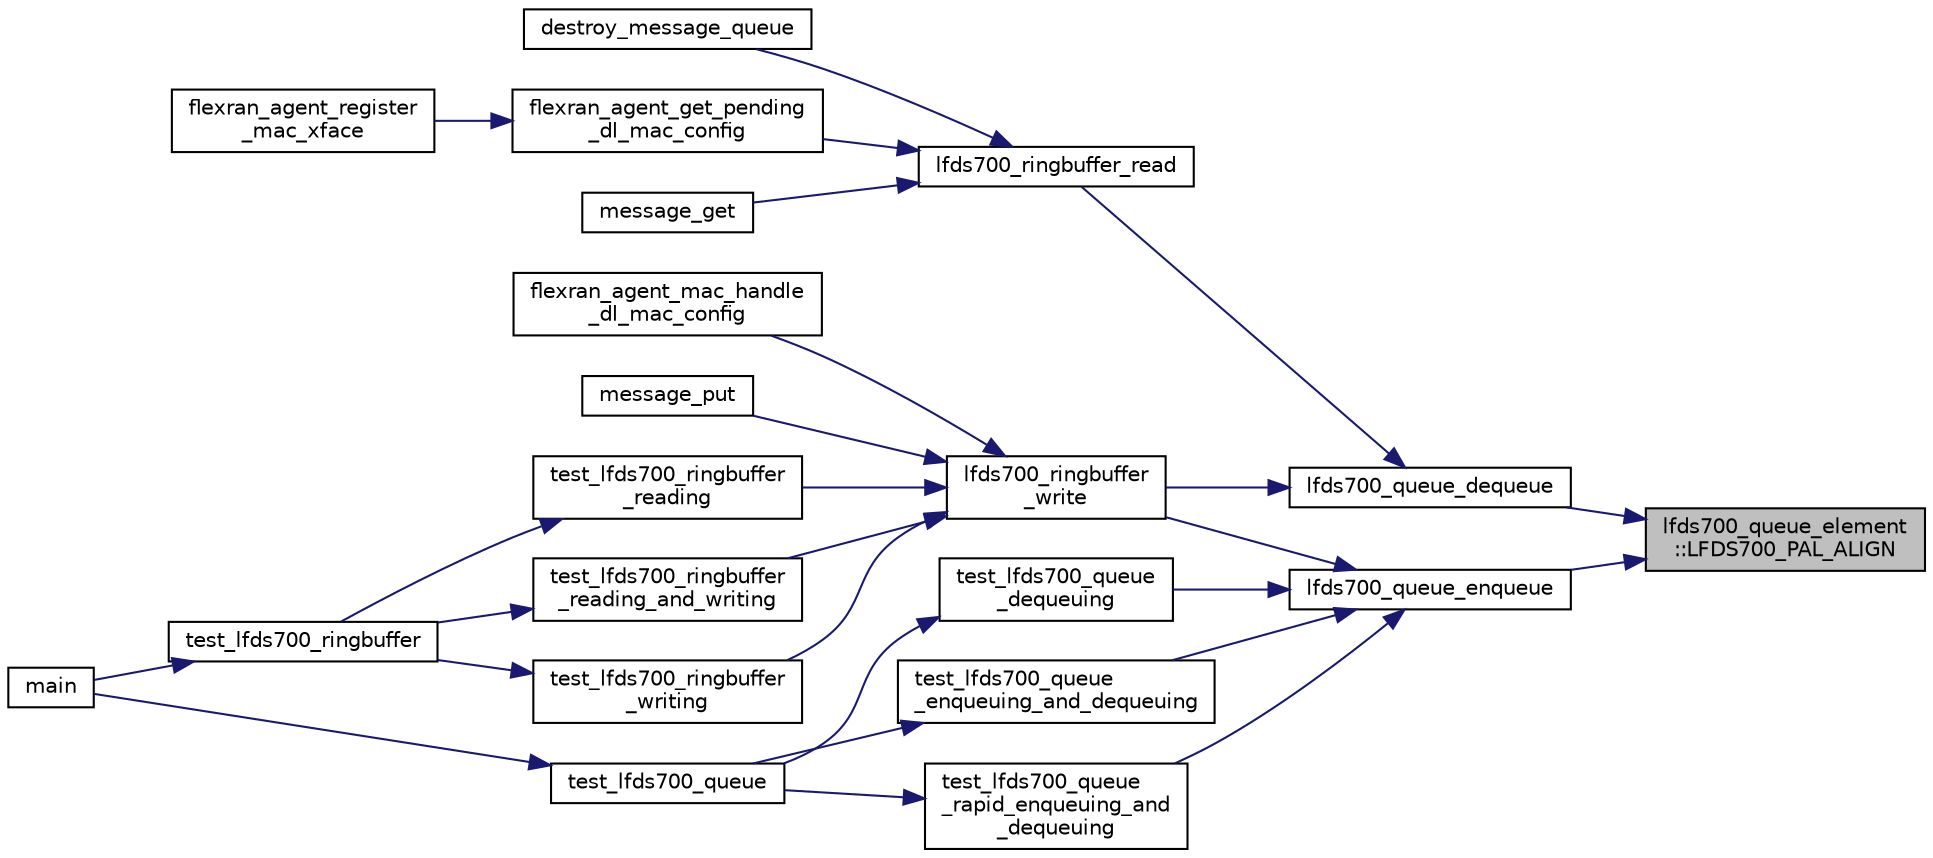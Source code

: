 digraph "lfds700_queue_element::LFDS700_PAL_ALIGN"
{
 // LATEX_PDF_SIZE
  edge [fontname="Helvetica",fontsize="10",labelfontname="Helvetica",labelfontsize="10"];
  node [fontname="Helvetica",fontsize="10",shape=record];
  rankdir="RL";
  Node1 [label="lfds700_queue_element\l::LFDS700_PAL_ALIGN",height=0.2,width=0.4,color="black", fillcolor="grey75", style="filled", fontcolor="black",tooltip=" "];
  Node1 -> Node2 [dir="back",color="midnightblue",fontsize="10",style="solid",fontname="Helvetica"];
  Node2 [label="lfds700_queue_dequeue",height=0.2,width=0.4,color="black", fillcolor="white", style="filled",URL="$lfds700__queue__dequeue_8c.html#a82df4f760736daa2fd8eed50cb5e5f19",tooltip=" "];
  Node2 -> Node3 [dir="back",color="midnightblue",fontsize="10",style="solid",fontname="Helvetica"];
  Node3 [label="lfds700_ringbuffer_read",height=0.2,width=0.4,color="black", fillcolor="white", style="filled",URL="$lfds700__ringbuffer__read_8c.html#aadcf10a53d6b40fd06a952883f40c8d4",tooltip=" "];
  Node3 -> Node4 [dir="back",color="midnightblue",fontsize="10",style="solid",fontname="Helvetica"];
  Node4 [label="destroy_message_queue",height=0.2,width=0.4,color="black", fillcolor="white", style="filled",URL="$ringbuffer__queue_8c.html#a0aaddf433ec6e80f37413d4383ab8e1d",tooltip=" "];
  Node3 -> Node5 [dir="back",color="midnightblue",fontsize="10",style="solid",fontname="Helvetica"];
  Node5 [label="flexran_agent_get_pending\l_dl_mac_config",height=0.2,width=0.4,color="black", fillcolor="white", style="filled",URL="$flexran__agent__mac_8h.html#a1298e0645a725e0f55a3176e7507ea41",tooltip="Provide to the scheduler a pending dl_mac_config message."];
  Node5 -> Node6 [dir="back",color="midnightblue",fontsize="10",style="solid",fontname="Helvetica"];
  Node6 [label="flexran_agent_register\l_mac_xface",height=0.2,width=0.4,color="black", fillcolor="white", style="filled",URL="$flexran__agent__mac_8h.html#a02c0651723d60613f89fb4aed1e53103",tooltip=" "];
  Node3 -> Node7 [dir="back",color="midnightblue",fontsize="10",style="solid",fontname="Helvetica"];
  Node7 [label="message_get",height=0.2,width=0.4,color="black", fillcolor="white", style="filled",URL="$ringbuffer__queue_8c.html#a53bbf1c7775d063505f4ac09998940f0",tooltip=" "];
  Node2 -> Node8 [dir="back",color="midnightblue",fontsize="10",style="solid",fontname="Helvetica"];
  Node8 [label="lfds700_ringbuffer\l_write",height=0.2,width=0.4,color="black", fillcolor="white", style="filled",URL="$lfds700__ringbuffer__write_8c.html#a8e3394811e09687120e06f604c9047d1",tooltip=" "];
  Node8 -> Node9 [dir="back",color="midnightblue",fontsize="10",style="solid",fontname="Helvetica"];
  Node9 [label="flexran_agent_mac_handle\l_dl_mac_config",height=0.2,width=0.4,color="black", fillcolor="white", style="filled",URL="$flexran__agent__mac_8h.html#a1507bf6c07489a11af19db72c6e09cb9",tooltip=" "];
  Node8 -> Node10 [dir="back",color="midnightblue",fontsize="10",style="solid",fontname="Helvetica"];
  Node10 [label="message_put",height=0.2,width=0.4,color="black", fillcolor="white", style="filled",URL="$ringbuffer__queue_8c.html#ad138f3a380c5f1f5638758702314989f",tooltip=" "];
  Node8 -> Node11 [dir="back",color="midnightblue",fontsize="10",style="solid",fontname="Helvetica"];
  Node11 [label="test_lfds700_ringbuffer\l_reading",height=0.2,width=0.4,color="black", fillcolor="white", style="filled",URL="$test__lfds700__ringbuffer__reading_8c.html#a1f73c91d5a729d4f57ba0fd3d47a455b",tooltip=" "];
  Node11 -> Node12 [dir="back",color="midnightblue",fontsize="10",style="solid",fontname="Helvetica"];
  Node12 [label="test_lfds700_ringbuffer",height=0.2,width=0.4,color="black", fillcolor="white", style="filled",URL="$test__lfds700__ringbuffer_8c.html#a56f654cc3514aa7b71a1a0b6cf9e7a16",tooltip=" "];
  Node12 -> Node13 [dir="back",color="midnightblue",fontsize="10",style="solid",fontname="Helvetica"];
  Node13 [label="main",height=0.2,width=0.4,color="black", fillcolor="white", style="filled",URL="$UTIL_2LFDS_2liblfds7_80_80_2test_2src_2main_8c.html#a3c04138a5bfe5d72780bb7e82a18e627",tooltip=" "];
  Node8 -> Node14 [dir="back",color="midnightblue",fontsize="10",style="solid",fontname="Helvetica"];
  Node14 [label="test_lfds700_ringbuffer\l_reading_and_writing",height=0.2,width=0.4,color="black", fillcolor="white", style="filled",URL="$test__lfds700__ringbuffer__reading__and__writing_8c.html#a5bea244c67d9fdc1d2c619381b6ca1ef",tooltip=" "];
  Node14 -> Node12 [dir="back",color="midnightblue",fontsize="10",style="solid",fontname="Helvetica"];
  Node8 -> Node15 [dir="back",color="midnightblue",fontsize="10",style="solid",fontname="Helvetica"];
  Node15 [label="test_lfds700_ringbuffer\l_writing",height=0.2,width=0.4,color="black", fillcolor="white", style="filled",URL="$test__lfds700__ringbuffer__writing_8c.html#ac69e91648dea738f7d25fa04f368ce85",tooltip=" "];
  Node15 -> Node12 [dir="back",color="midnightblue",fontsize="10",style="solid",fontname="Helvetica"];
  Node1 -> Node16 [dir="back",color="midnightblue",fontsize="10",style="solid",fontname="Helvetica"];
  Node16 [label="lfds700_queue_enqueue",height=0.2,width=0.4,color="black", fillcolor="white", style="filled",URL="$lfds700__queue__enqueue_8c.html#a5496c0f2698b899e474d56cc21ea13af",tooltip=" "];
  Node16 -> Node8 [dir="back",color="midnightblue",fontsize="10",style="solid",fontname="Helvetica"];
  Node16 -> Node17 [dir="back",color="midnightblue",fontsize="10",style="solid",fontname="Helvetica"];
  Node17 [label="test_lfds700_queue\l_dequeuing",height=0.2,width=0.4,color="black", fillcolor="white", style="filled",URL="$test__lfds700__queue__dequeuing_8c.html#a1be573bca879155313571a0325976061",tooltip=" "];
  Node17 -> Node18 [dir="back",color="midnightblue",fontsize="10",style="solid",fontname="Helvetica"];
  Node18 [label="test_lfds700_queue",height=0.2,width=0.4,color="black", fillcolor="white", style="filled",URL="$test__lfds700__queue_8c.html#a677b7e16b0c961029a7a557e43111836",tooltip=" "];
  Node18 -> Node13 [dir="back",color="midnightblue",fontsize="10",style="solid",fontname="Helvetica"];
  Node16 -> Node19 [dir="back",color="midnightblue",fontsize="10",style="solid",fontname="Helvetica"];
  Node19 [label="test_lfds700_queue\l_enqueuing_and_dequeuing",height=0.2,width=0.4,color="black", fillcolor="white", style="filled",URL="$test__lfds700__queue__enqueuing__and__dequeuing_8c.html#a230c287145bfb7219779d383a64b1ffe",tooltip=" "];
  Node19 -> Node18 [dir="back",color="midnightblue",fontsize="10",style="solid",fontname="Helvetica"];
  Node16 -> Node20 [dir="back",color="midnightblue",fontsize="10",style="solid",fontname="Helvetica"];
  Node20 [label="test_lfds700_queue\l_rapid_enqueuing_and\l_dequeuing",height=0.2,width=0.4,color="black", fillcolor="white", style="filled",URL="$test__lfds700__queue__rapid__enqueuing__and__dequeuing_8c.html#a33c3d32d652c69e7f0e7123fea03b264",tooltip=" "];
  Node20 -> Node18 [dir="back",color="midnightblue",fontsize="10",style="solid",fontname="Helvetica"];
}
